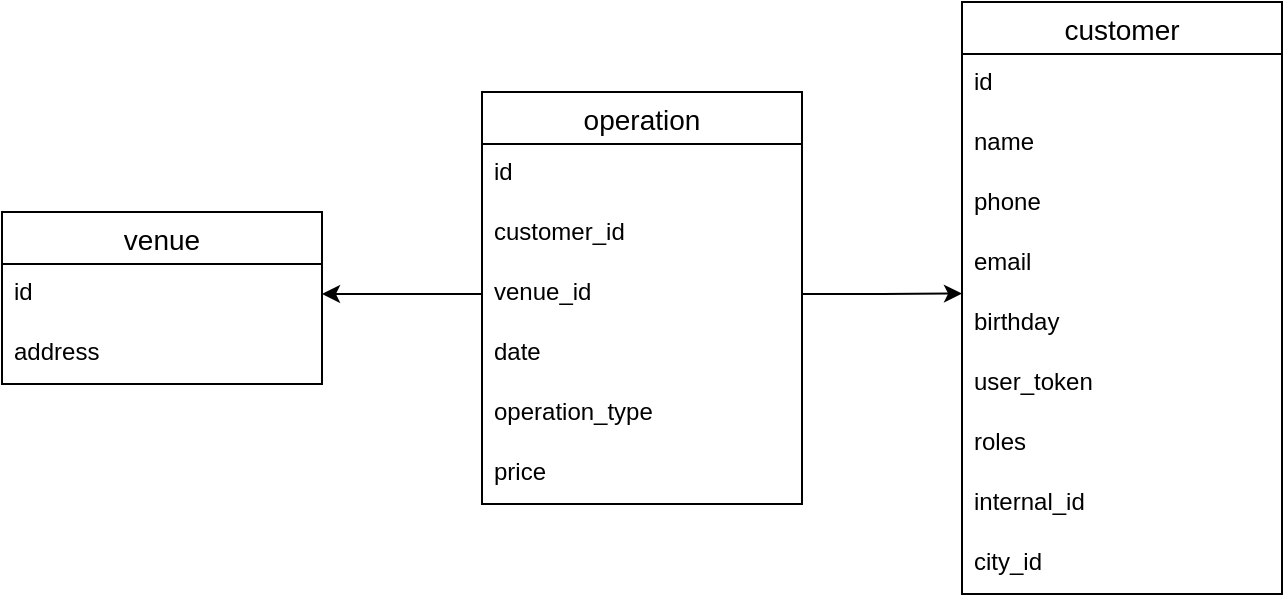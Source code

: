 <mxfile version="23.1.2" type="github">
  <diagram name="Страница — 1" id="3G9ePidd-nTciJlwCPwD">
    <mxGraphModel dx="1635" dy="733" grid="1" gridSize="10" guides="1" tooltips="1" connect="1" arrows="1" fold="1" page="0" pageScale="1" pageWidth="827" pageHeight="1169" math="0" shadow="0">
      <root>
        <mxCell id="0" />
        <mxCell id="1" parent="0" />
        <mxCell id="mF_ne-eX6m9Va1YnxL8q-21" value="venue" style="swimlane;fontStyle=0;childLayout=stackLayout;horizontal=1;startSize=26;horizontalStack=0;resizeParent=1;resizeParentMax=0;resizeLast=0;collapsible=1;marginBottom=0;align=center;fontSize=14;" parent="1" vertex="1">
          <mxGeometry x="-260" y="400" width="160" height="86" as="geometry" />
        </mxCell>
        <mxCell id="mF_ne-eX6m9Va1YnxL8q-22" value="id" style="text;strokeColor=none;fillColor=none;spacingLeft=4;spacingRight=4;overflow=hidden;rotatable=0;points=[[0,0.5],[1,0.5]];portConstraint=eastwest;fontSize=12;whiteSpace=wrap;html=1;" parent="mF_ne-eX6m9Va1YnxL8q-21" vertex="1">
          <mxGeometry y="26" width="160" height="30" as="geometry" />
        </mxCell>
        <mxCell id="mF_ne-eX6m9Va1YnxL8q-23" value="address" style="text;strokeColor=none;fillColor=none;spacingLeft=4;spacingRight=4;overflow=hidden;rotatable=0;points=[[0,0.5],[1,0.5]];portConstraint=eastwest;fontSize=12;whiteSpace=wrap;html=1;" parent="mF_ne-eX6m9Va1YnxL8q-21" vertex="1">
          <mxGeometry y="56" width="160" height="30" as="geometry" />
        </mxCell>
        <mxCell id="mF_ne-eX6m9Va1YnxL8q-25" value="operation" style="swimlane;fontStyle=0;childLayout=stackLayout;horizontal=1;startSize=26;horizontalStack=0;resizeParent=1;resizeParentMax=0;resizeLast=0;collapsible=1;marginBottom=0;align=center;fontSize=14;" parent="1" vertex="1">
          <mxGeometry x="-20" y="340" width="160" height="206" as="geometry" />
        </mxCell>
        <mxCell id="mF_ne-eX6m9Va1YnxL8q-26" value="id" style="text;strokeColor=none;fillColor=none;spacingLeft=4;spacingRight=4;overflow=hidden;rotatable=0;points=[[0,0.5],[1,0.5]];portConstraint=eastwest;fontSize=12;whiteSpace=wrap;html=1;" parent="mF_ne-eX6m9Va1YnxL8q-25" vertex="1">
          <mxGeometry y="26" width="160" height="30" as="geometry" />
        </mxCell>
        <mxCell id="mF_ne-eX6m9Va1YnxL8q-27" value="customer_id" style="text;strokeColor=none;fillColor=none;spacingLeft=4;spacingRight=4;overflow=hidden;rotatable=0;points=[[0,0.5],[1,0.5]];portConstraint=eastwest;fontSize=12;whiteSpace=wrap;html=1;" parent="mF_ne-eX6m9Va1YnxL8q-25" vertex="1">
          <mxGeometry y="56" width="160" height="30" as="geometry" />
        </mxCell>
        <mxCell id="mF_ne-eX6m9Va1YnxL8q-46" value="venue_id" style="text;strokeColor=none;fillColor=none;spacingLeft=4;spacingRight=4;overflow=hidden;rotatable=0;points=[[0,0.5],[1,0.5]];portConstraint=eastwest;fontSize=12;whiteSpace=wrap;html=1;" parent="mF_ne-eX6m9Va1YnxL8q-25" vertex="1">
          <mxGeometry y="86" width="160" height="30" as="geometry" />
        </mxCell>
        <mxCell id="mF_ne-eX6m9Va1YnxL8q-28" value="date" style="text;strokeColor=none;fillColor=none;spacingLeft=4;spacingRight=4;overflow=hidden;rotatable=0;points=[[0,0.5],[1,0.5]];portConstraint=eastwest;fontSize=12;whiteSpace=wrap;html=1;" parent="mF_ne-eX6m9Va1YnxL8q-25" vertex="1">
          <mxGeometry y="116" width="160" height="30" as="geometry" />
        </mxCell>
        <mxCell id="mF_ne-eX6m9Va1YnxL8q-29" value="operation_type" style="text;strokeColor=none;fillColor=none;spacingLeft=4;spacingRight=4;overflow=hidden;rotatable=0;points=[[0,0.5],[1,0.5]];portConstraint=eastwest;fontSize=12;whiteSpace=wrap;html=1;" parent="mF_ne-eX6m9Va1YnxL8q-25" vertex="1">
          <mxGeometry y="146" width="160" height="30" as="geometry" />
        </mxCell>
        <mxCell id="mF_ne-eX6m9Va1YnxL8q-30" value="price" style="text;strokeColor=none;fillColor=none;spacingLeft=4;spacingRight=4;overflow=hidden;rotatable=0;points=[[0,0.5],[1,0.5]];portConstraint=eastwest;fontSize=12;whiteSpace=wrap;html=1;" parent="mF_ne-eX6m9Va1YnxL8q-25" vertex="1">
          <mxGeometry y="176" width="160" height="30" as="geometry" />
        </mxCell>
        <mxCell id="mF_ne-eX6m9Va1YnxL8q-32" value="customer" style="swimlane;fontStyle=0;childLayout=stackLayout;horizontal=1;startSize=26;horizontalStack=0;resizeParent=1;resizeParentMax=0;resizeLast=0;collapsible=1;marginBottom=0;align=center;fontSize=14;" parent="1" vertex="1">
          <mxGeometry x="220" y="295" width="160" height="296" as="geometry" />
        </mxCell>
        <mxCell id="mF_ne-eX6m9Va1YnxL8q-33" value="id" style="text;strokeColor=none;fillColor=none;spacingLeft=4;spacingRight=4;overflow=hidden;rotatable=0;points=[[0,0.5],[1,0.5]];portConstraint=eastwest;fontSize=12;whiteSpace=wrap;html=1;" parent="mF_ne-eX6m9Va1YnxL8q-32" vertex="1">
          <mxGeometry y="26" width="160" height="30" as="geometry" />
        </mxCell>
        <mxCell id="mF_ne-eX6m9Va1YnxL8q-34" value="name" style="text;strokeColor=none;fillColor=none;spacingLeft=4;spacingRight=4;overflow=hidden;rotatable=0;points=[[0,0.5],[1,0.5]];portConstraint=eastwest;fontSize=12;whiteSpace=wrap;html=1;" parent="mF_ne-eX6m9Va1YnxL8q-32" vertex="1">
          <mxGeometry y="56" width="160" height="30" as="geometry" />
        </mxCell>
        <mxCell id="mF_ne-eX6m9Va1YnxL8q-35" value="phone" style="text;strokeColor=none;fillColor=none;spacingLeft=4;spacingRight=4;overflow=hidden;rotatable=0;points=[[0,0.5],[1,0.5]];portConstraint=eastwest;fontSize=12;whiteSpace=wrap;html=1;" parent="mF_ne-eX6m9Va1YnxL8q-32" vertex="1">
          <mxGeometry y="86" width="160" height="30" as="geometry" />
        </mxCell>
        <mxCell id="mF_ne-eX6m9Va1YnxL8q-36" value="email" style="text;strokeColor=none;fillColor=none;spacingLeft=4;spacingRight=4;overflow=hidden;rotatable=0;points=[[0,0.5],[1,0.5]];portConstraint=eastwest;fontSize=12;whiteSpace=wrap;html=1;" parent="mF_ne-eX6m9Va1YnxL8q-32" vertex="1">
          <mxGeometry y="116" width="160" height="30" as="geometry" />
        </mxCell>
        <mxCell id="mF_ne-eX6m9Va1YnxL8q-37" value="birthday" style="text;strokeColor=none;fillColor=none;spacingLeft=4;spacingRight=4;overflow=hidden;rotatable=0;points=[[0,0.5],[1,0.5]];portConstraint=eastwest;fontSize=12;whiteSpace=wrap;html=1;" parent="mF_ne-eX6m9Va1YnxL8q-32" vertex="1">
          <mxGeometry y="146" width="160" height="30" as="geometry" />
        </mxCell>
        <mxCell id="mF_ne-eX6m9Va1YnxL8q-38" value="user_token" style="text;strokeColor=none;fillColor=none;spacingLeft=4;spacingRight=4;overflow=hidden;rotatable=0;points=[[0,0.5],[1,0.5]];portConstraint=eastwest;fontSize=12;whiteSpace=wrap;html=1;" parent="mF_ne-eX6m9Va1YnxL8q-32" vertex="1">
          <mxGeometry y="176" width="160" height="30" as="geometry" />
        </mxCell>
        <mxCell id="mF_ne-eX6m9Va1YnxL8q-39" value="roles" style="text;strokeColor=none;fillColor=none;spacingLeft=4;spacingRight=4;overflow=hidden;rotatable=0;points=[[0,0.5],[1,0.5]];portConstraint=eastwest;fontSize=12;whiteSpace=wrap;html=1;" parent="mF_ne-eX6m9Va1YnxL8q-32" vertex="1">
          <mxGeometry y="206" width="160" height="30" as="geometry" />
        </mxCell>
        <mxCell id="mF_ne-eX6m9Va1YnxL8q-40" value="internal_id" style="text;strokeColor=none;fillColor=none;spacingLeft=4;spacingRight=4;overflow=hidden;rotatable=0;points=[[0,0.5],[1,0.5]];portConstraint=eastwest;fontSize=12;whiteSpace=wrap;html=1;" parent="mF_ne-eX6m9Va1YnxL8q-32" vertex="1">
          <mxGeometry y="236" width="160" height="30" as="geometry" />
        </mxCell>
        <mxCell id="mF_ne-eX6m9Va1YnxL8q-41" value="city_id" style="text;strokeColor=none;fillColor=none;spacingLeft=4;spacingRight=4;overflow=hidden;rotatable=0;points=[[0,0.5],[1,0.5]];portConstraint=eastwest;fontSize=12;whiteSpace=wrap;html=1;" parent="mF_ne-eX6m9Va1YnxL8q-32" vertex="1">
          <mxGeometry y="266" width="160" height="30" as="geometry" />
        </mxCell>
        <mxCell id="eEywm7iRKF_no60kpqab-8" style="edgeStyle=orthogonalEdgeStyle;rounded=0;orthogonalLoop=1;jettySize=auto;html=1;entryX=1;entryY=0.5;entryDx=0;entryDy=0;" edge="1" parent="1" source="mF_ne-eX6m9Va1YnxL8q-46" target="mF_ne-eX6m9Va1YnxL8q-22">
          <mxGeometry relative="1" as="geometry" />
        </mxCell>
        <mxCell id="eEywm7iRKF_no60kpqab-9" style="edgeStyle=orthogonalEdgeStyle;rounded=0;orthogonalLoop=1;jettySize=auto;html=1;exitX=1;exitY=0.5;exitDx=0;exitDy=0;" edge="1" parent="1" source="mF_ne-eX6m9Va1YnxL8q-46">
          <mxGeometry relative="1" as="geometry">
            <mxPoint x="220" y="440.76" as="targetPoint" />
            <mxPoint x="150" y="440.749" as="sourcePoint" />
          </mxGeometry>
        </mxCell>
      </root>
    </mxGraphModel>
  </diagram>
</mxfile>
